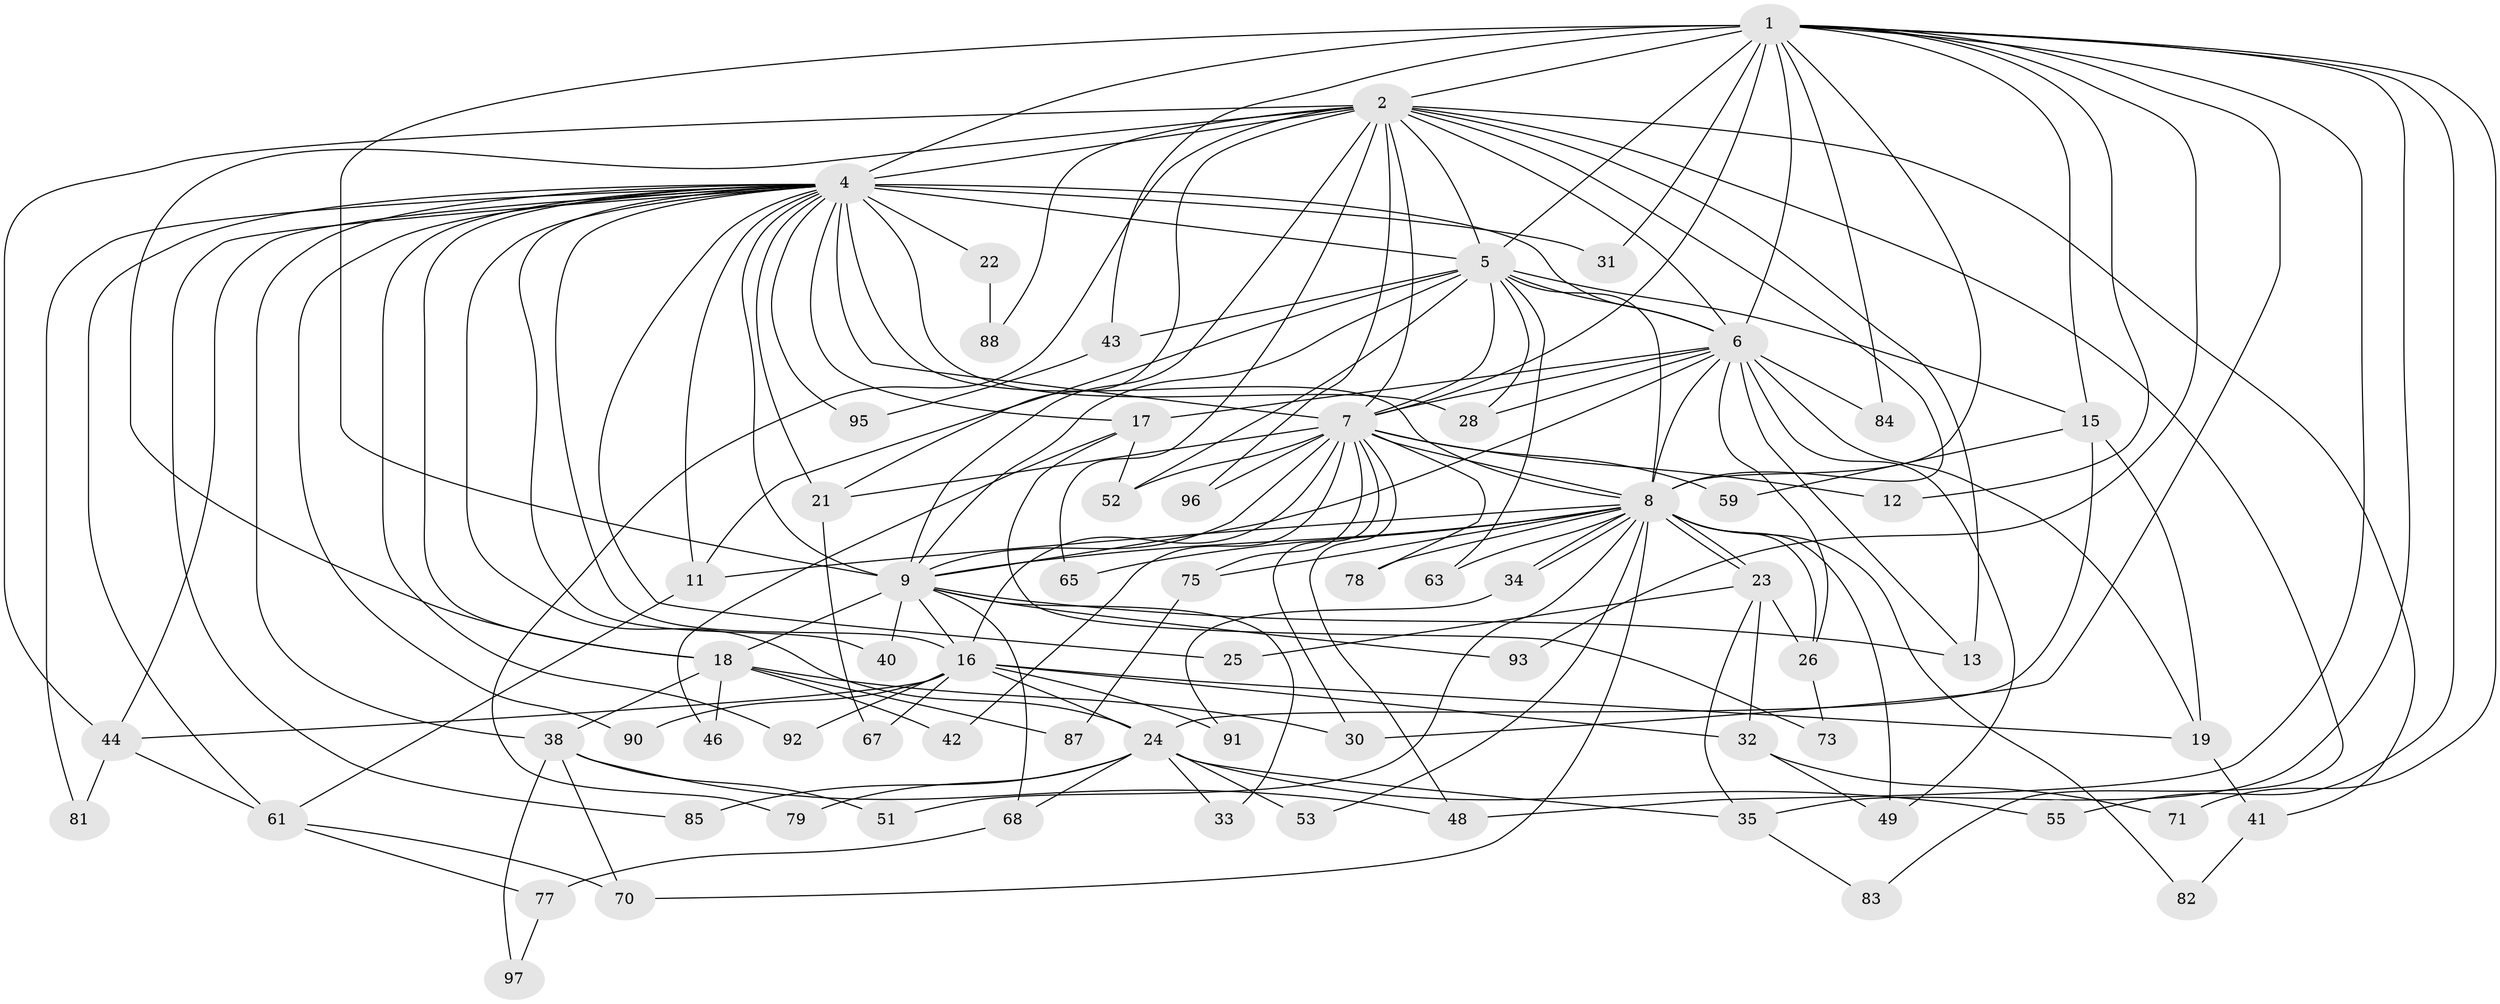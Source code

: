 // Generated by graph-tools (version 1.1) at 2025/23/03/03/25 07:23:42]
// undirected, 69 vertices, 166 edges
graph export_dot {
graph [start="1"]
  node [color=gray90,style=filled];
  1 [super="+3"];
  2 [super="+37"];
  4 [super="+10"];
  5 [super="+39"];
  6 [super="+57"];
  7 [super="+80"];
  8 [super="+20"];
  9 [super="+74"];
  11 [super="+62"];
  12;
  13 [super="+14"];
  15 [super="+69"];
  16 [super="+50"];
  17 [super="+27"];
  18 [super="+64"];
  19 [super="+94"];
  21 [super="+86"];
  22;
  23;
  24 [super="+66"];
  25;
  26 [super="+29"];
  28 [super="+45"];
  30 [super="+47"];
  31 [super="+36"];
  32 [super="+54"];
  33;
  34;
  35;
  38 [super="+60"];
  40;
  41 [super="+58"];
  42;
  43;
  44 [super="+72"];
  46;
  48;
  49;
  51;
  52 [super="+56"];
  53;
  55;
  59;
  61 [super="+76"];
  63;
  65;
  67;
  68;
  70 [super="+89"];
  71;
  73;
  75;
  77;
  78;
  79;
  81;
  82;
  83;
  84;
  85;
  87;
  88;
  90;
  91;
  92;
  93;
  95;
  96;
  97;
  1 -- 2 [weight=2];
  1 -- 4 [weight=4];
  1 -- 5 [weight=2];
  1 -- 6 [weight=2];
  1 -- 7 [weight=2];
  1 -- 8 [weight=2];
  1 -- 9 [weight=2];
  1 -- 12;
  1 -- 15;
  1 -- 30;
  1 -- 55;
  1 -- 35;
  1 -- 71;
  1 -- 43;
  1 -- 48;
  1 -- 84;
  1 -- 93;
  1 -- 31 [weight=2];
  2 -- 4 [weight=2];
  2 -- 5;
  2 -- 6 [weight=2];
  2 -- 7;
  2 -- 8;
  2 -- 9 [weight=2];
  2 -- 13;
  2 -- 41;
  2 -- 79;
  2 -- 83;
  2 -- 88;
  2 -- 96;
  2 -- 65;
  2 -- 18;
  2 -- 44;
  2 -- 21;
  4 -- 5 [weight=2];
  4 -- 6 [weight=3];
  4 -- 7 [weight=2];
  4 -- 8 [weight=3];
  4 -- 9 [weight=2];
  4 -- 11;
  4 -- 18;
  4 -- 21;
  4 -- 22 [weight=2];
  4 -- 28 [weight=2];
  4 -- 40;
  4 -- 44;
  4 -- 85;
  4 -- 92;
  4 -- 16;
  4 -- 17;
  4 -- 81;
  4 -- 24;
  4 -- 25;
  4 -- 90;
  4 -- 95;
  4 -- 31;
  4 -- 38;
  4 -- 61;
  5 -- 6;
  5 -- 7;
  5 -- 8;
  5 -- 9;
  5 -- 11;
  5 -- 15;
  5 -- 43;
  5 -- 52;
  5 -- 28;
  5 -- 63;
  6 -- 7;
  6 -- 8;
  6 -- 9;
  6 -- 17 [weight=2];
  6 -- 19;
  6 -- 26;
  6 -- 28;
  6 -- 49;
  6 -- 84;
  6 -- 13;
  7 -- 8;
  7 -- 9 [weight=2];
  7 -- 12;
  7 -- 21;
  7 -- 30;
  7 -- 42;
  7 -- 48;
  7 -- 52;
  7 -- 59;
  7 -- 75;
  7 -- 78;
  7 -- 96;
  7 -- 16;
  8 -- 9;
  8 -- 23;
  8 -- 23;
  8 -- 34;
  8 -- 34;
  8 -- 49;
  8 -- 51;
  8 -- 53;
  8 -- 63;
  8 -- 65;
  8 -- 70;
  8 -- 75;
  8 -- 78;
  8 -- 82;
  8 -- 11;
  8 -- 26;
  9 -- 13;
  9 -- 16;
  9 -- 18;
  9 -- 33;
  9 -- 40;
  9 -- 68;
  9 -- 93;
  11 -- 61;
  15 -- 59;
  15 -- 24;
  15 -- 19;
  16 -- 19;
  16 -- 24;
  16 -- 32;
  16 -- 44;
  16 -- 91;
  16 -- 92;
  16 -- 90;
  16 -- 67;
  17 -- 46;
  17 -- 73;
  17 -- 52;
  18 -- 38;
  18 -- 42;
  18 -- 46;
  18 -- 87;
  18 -- 30;
  19 -- 41 [weight=2];
  21 -- 67;
  22 -- 88;
  23 -- 25;
  23 -- 26;
  23 -- 32;
  23 -- 35;
  24 -- 33;
  24 -- 53;
  24 -- 55;
  24 -- 68;
  24 -- 79;
  24 -- 85;
  24 -- 35;
  26 -- 73;
  32 -- 49;
  32 -- 71;
  34 -- 91;
  35 -- 83;
  38 -- 51;
  38 -- 70;
  38 -- 97;
  38 -- 48;
  41 -- 82;
  43 -- 95;
  44 -- 81;
  44 -- 61;
  61 -- 77;
  61 -- 70;
  68 -- 77;
  75 -- 87;
  77 -- 97;
}
